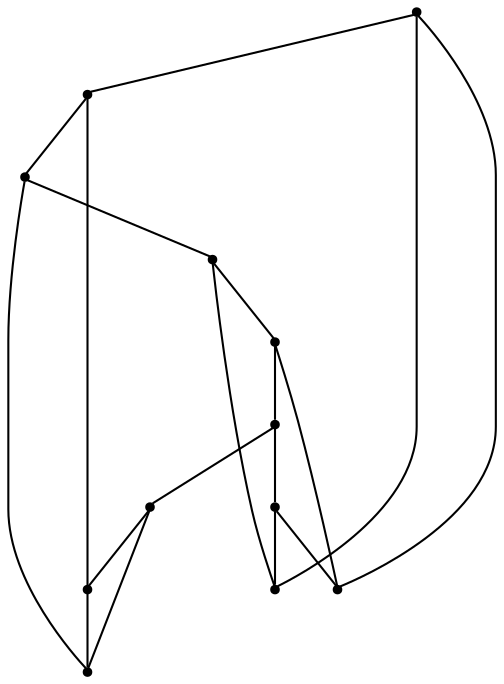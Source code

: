 graph {
  node [shape=point,comment="{\"directed\":false,\"doi\":\"10.1007/978-3-030-04414-5_11\",\"figure\":\"1 (1)\"}"]

  v0 [pos="399.034402493048,521.3892234448997"]
  v1 [pos="282.3491473100537,288.024605524144"]
  v2 [pos="329.0232366655679,451.37898321235957"]
  v3 [pos="305.68619198781073,358.0318213696338"]
  v4 [pos="340.99181685045835,492.16920532562966"]
  v5 [pos="259.01209468374435,404.7084306522745"]
  v6 [pos="469.0455365263193,404.7084306522745"]
  v7 [pos="399.034402493048,404.7084306522745"]
  v8 [pos="445.7084918485622,311.3592816958494"]
  v9 [pos="390.28301471316513,429.71210746544534"]
  v10 [pos="316.00032872103725,321.6744922391929"]
  v11 [pos="410.70290893482206,323.02881355522607"]

  v0 -- v1 [id="-1",pos="399.034402493048,521.3892234448997 189.00096065047305,486.3841371095625 165.66391597271596,416.37382931515657 282.3491473100537,288.024605524144"]
  v5 -- v2 [id="-2",pos="259.01209468374435,404.7084306522745 329.0232366655679,451.37898321235957 329.0232366655679,451.37898321235957 329.0232366655679,451.37898321235957"]
  v1 -- v8 [id="-3",pos="282.3491473100537,288.024605524144 445.7084918485622,311.3592816958494 445.7084918485622,311.3592816958494 445.7084918485622,311.3592816958494"]
  v1 -- v10 [id="-4",pos="282.3491473100537,288.024605524144 316.00032872103725,321.6744922391929 316.00032872103725,321.6744922391929 316.00032872103725,321.6744922391929"]
  v3 -- v11 [id="-5",pos="305.68619198781073,358.0318213696338 410.70290893482206,323.02881355522607 410.70290893482206,323.02881355522607 410.70290893482206,323.02881355522607"]
  v11 -- v8 [id="-6",pos="410.70290893482206,323.02881355522607 445.7084918485622,311.3592816958494 445.7084918485622,311.3592816958494 445.7084918485622,311.3592816958494"]
  v3 -- v10 [id="-7",pos="305.68619198781073,358.0318213696338 316.00032872103725,321.6744922391929 316.00032872103725,321.6744922391929 316.00032872103725,321.6744922391929"]
  v10 -- v11 [id="-8",pos="316.00032872103725,321.6744922391929 410.70290893482206,323.02881355522607 410.70290893482206,323.02881355522607 410.70290893482206,323.02881355522607"]
  v2 -- v9 [id="-9",pos="329.0232366655679,451.37898321235957 390.28301471316513,429.71210746544534 390.28301471316513,429.71210746544534 390.28301471316513,429.71210746544534"]
  v9 -- v6 [id="-10",pos="390.28301471316513,429.71210746544534 469.0455365263193,404.7084306522745 469.0455365263193,404.7084306522745 469.0455365263193,404.7084306522745"]
  v9 -- v4 [id="-11",pos="390.28301471316513,429.71210746544534 340.99181685045835,492.16920532562966 340.99181685045835,492.16920532562966 340.99181685045835,492.16920532562966"]
  v0 -- v6 [id="-12",pos="399.034402493048,521.3892234448997 469.0455365263193,404.7084306522745 469.0455365263193,404.7084306522745 469.0455365263193,404.7084306522745"]
  v7 -- v5 [id="-13",pos="399.034402493048,404.7084306522745 259.01209468374435,404.7084306522745 259.01209468374435,404.7084306522745 259.01209468374435,404.7084306522745"]
  v8 -- v7 [id="-14",pos="445.7084918485622,311.3592816958494 399.034402493048,404.7084306522745 399.034402493048,404.7084306522745 399.034402493048,404.7084306522745"]
  v6 -- v7 [id="-15",pos="469.0455365263193,404.7084306522745 399.034402493048,404.7084306522745 399.034402493048,404.7084306522745 399.034402493048,404.7084306522745"]
  v5 -- v4 [id="-16",pos="259.01209468374435,404.7084306522745 270.02251447695147,436.73339623826905 297.3293850944816,465.8732978147299 340.99181685045835,492.16920532562966"]
  v4 -- v0 [id="-17",pos="340.99181685045835,492.16920532562966 357.84757739215206,502.3175802335161 377.21480573420166,512.0700886918012 399.034402493048,521.3892234448997"]
  v2 -- v3 [id="-18",pos="329.0232366655679,451.37898321235957 313.4666084751032,435.8265278545009 305.6862158334674,404.709471899853 305.68619198781073,358.0318213696338"]
}